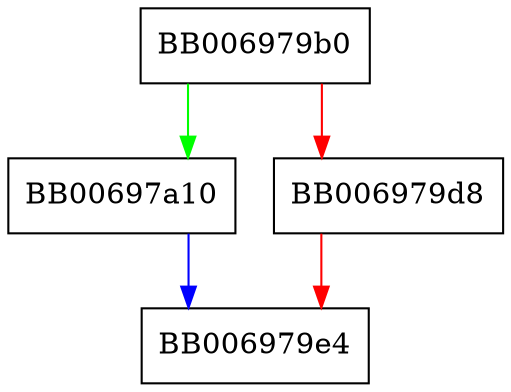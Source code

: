 digraph ccm_generic_aes_initkey {
  node [shape="box"];
  graph [splines=ortho];
  BB006979b0 -> BB00697a10 [color="green"];
  BB006979b0 -> BB006979d8 [color="red"];
  BB006979d8 -> BB006979e4 [color="red"];
  BB00697a10 -> BB006979e4 [color="blue"];
}